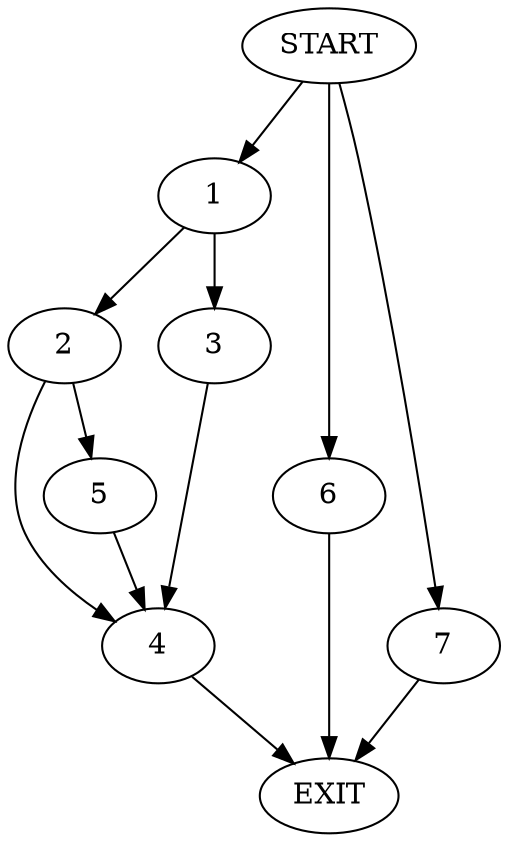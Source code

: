 digraph {
0 [label="START"]
8 [label="EXIT"]
0 -> 1
1 -> 2
1 -> 3
2 -> 4
2 -> 5
3 -> 4
4 -> 8
5 -> 4
0 -> 6
6 -> 8
0 -> 7
7 -> 8
}
